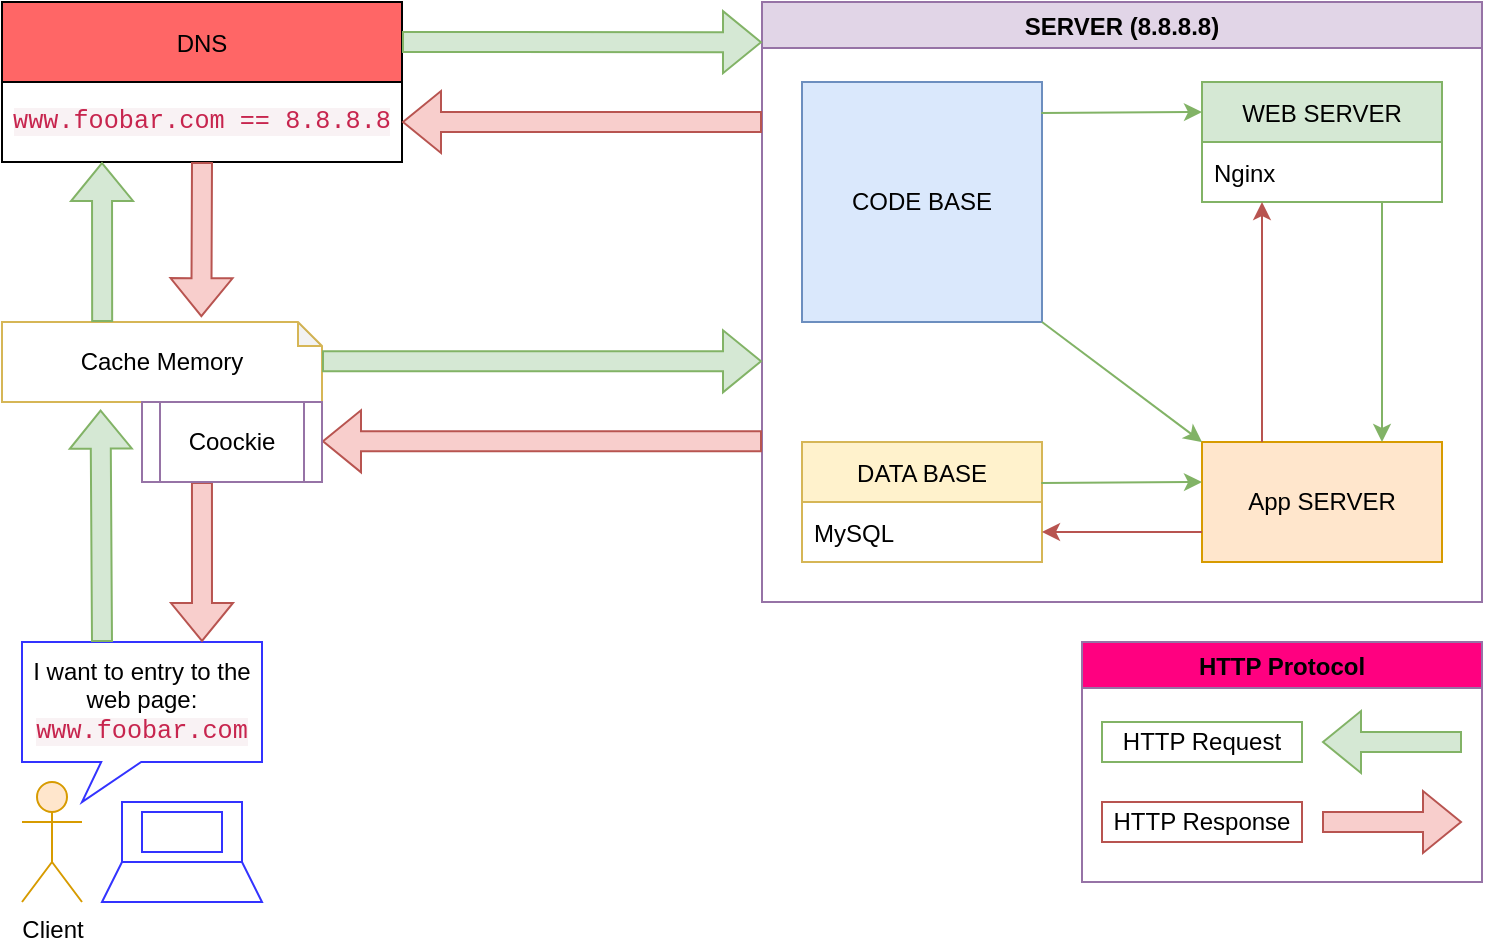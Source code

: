 <mxfile version="17.1.3" type="github" pages="3">
  <diagram id="C5RBs43oDa-KdzZeNtuy" name="Task 00">
    <mxGraphModel dx="1422" dy="914" grid="1" gridSize="10" guides="1" tooltips="1" connect="1" arrows="1" fold="1" page="1" pageScale="1" pageWidth="827" pageHeight="1169" math="0" shadow="0">
      <root>
        <mxCell id="WIyWlLk6GJQsqaUBKTNV-0" />
        <mxCell id="WIyWlLk6GJQsqaUBKTNV-1" parent="WIyWlLk6GJQsqaUBKTNV-0" />
        <mxCell id="c6aCBc7w4ZcQwV86pxQ5-0" value="&lt;p style=&quot;line-height: 1&quot;&gt;DNS&lt;/p&gt;" style="rounded=0;whiteSpace=wrap;html=1;fillColor=#FF6666;" parent="WIyWlLk6GJQsqaUBKTNV-1" vertex="1">
          <mxGeometry x="40" y="40" width="200" height="40" as="geometry" />
        </mxCell>
        <mxCell id="c6aCBc7w4ZcQwV86pxQ5-11" value="SERVER (8.8.8.8)" style="swimlane;swimlaneFillColor=default;fillColor=#e1d5e7;strokeColor=#9673a6;" parent="WIyWlLk6GJQsqaUBKTNV-1" vertex="1">
          <mxGeometry x="420" y="40" width="360" height="300" as="geometry" />
        </mxCell>
        <mxCell id="c6aCBc7w4ZcQwV86pxQ5-8" value="CODE BASE" style="whiteSpace=wrap;html=1;aspect=fixed;fillColor=#dae8fc;strokeColor=#6c8ebf;" parent="c6aCBc7w4ZcQwV86pxQ5-11" vertex="1">
          <mxGeometry x="20" y="40" width="120" height="120" as="geometry" />
        </mxCell>
        <mxCell id="c6aCBc7w4ZcQwV86pxQ5-3" value="WEB SERVER" style="swimlane;fontStyle=0;childLayout=stackLayout;horizontal=1;startSize=30;horizontalStack=0;resizeParent=1;resizeParentMax=0;resizeLast=0;collapsible=1;marginBottom=0;swimlaneFillColor=default;fillColor=#d5e8d4;strokeColor=#82b366;" parent="c6aCBc7w4ZcQwV86pxQ5-11" vertex="1">
          <mxGeometry x="220" y="40" width="120" height="60" as="geometry" />
        </mxCell>
        <mxCell id="c6aCBc7w4ZcQwV86pxQ5-4" value="Nginx" style="text;strokeColor=none;fillColor=none;align=left;verticalAlign=middle;spacingLeft=4;spacingRight=4;overflow=hidden;points=[[0,0.5],[1,0.5]];portConstraint=eastwest;rotatable=0;" parent="c6aCBc7w4ZcQwV86pxQ5-3" vertex="1">
          <mxGeometry y="30" width="120" height="30" as="geometry" />
        </mxCell>
        <mxCell id="c6aCBc7w4ZcQwV86pxQ5-7" value="App SERVER" style="rounded=0;whiteSpace=wrap;html=1;fillColor=#ffe6cc;strokeColor=#d79b00;" parent="c6aCBc7w4ZcQwV86pxQ5-11" vertex="1">
          <mxGeometry x="220" y="220" width="120" height="60" as="geometry" />
        </mxCell>
        <mxCell id="c6aCBc7w4ZcQwV86pxQ5-9" value="DATA BASE" style="swimlane;fontStyle=0;childLayout=stackLayout;horizontal=1;startSize=30;horizontalStack=0;resizeParent=1;resizeParentMax=0;resizeLast=0;collapsible=1;marginBottom=0;swimlaneFillColor=default;fillColor=#fff2cc;strokeColor=#d6b656;" parent="c6aCBc7w4ZcQwV86pxQ5-11" vertex="1">
          <mxGeometry x="20" y="220" width="120" height="60" as="geometry" />
        </mxCell>
        <mxCell id="c6aCBc7w4ZcQwV86pxQ5-10" value="MySQL" style="text;strokeColor=none;fillColor=none;align=left;verticalAlign=middle;spacingLeft=4;spacingRight=4;overflow=hidden;points=[[0,0.5],[1,0.5]];portConstraint=eastwest;rotatable=0;" parent="c6aCBc7w4ZcQwV86pxQ5-9" vertex="1">
          <mxGeometry y="30" width="120" height="30" as="geometry" />
        </mxCell>
        <mxCell id="c6aCBc7w4ZcQwV86pxQ5-23" value="" style="endArrow=classic;html=1;rounded=0;fillColor=#d5e8d4;strokeColor=#82b366;entryX=0;entryY=0.25;entryDx=0;entryDy=0;exitX=0.997;exitY=0.129;exitDx=0;exitDy=0;exitPerimeter=0;" parent="c6aCBc7w4ZcQwV86pxQ5-11" source="c6aCBc7w4ZcQwV86pxQ5-8" target="c6aCBc7w4ZcQwV86pxQ5-3" edge="1">
          <mxGeometry width="50" height="50" relative="1" as="geometry">
            <mxPoint x="200" y="130" as="sourcePoint" />
            <mxPoint x="-170" y="360" as="targetPoint" />
          </mxGeometry>
        </mxCell>
        <mxCell id="c6aCBc7w4ZcQwV86pxQ5-25" value="" style="endArrow=classic;html=1;rounded=0;fillColor=#d5e8d4;strokeColor=#82b366;entryX=0;entryY=0;entryDx=0;entryDy=0;exitX=1;exitY=1;exitDx=0;exitDy=0;" parent="c6aCBc7w4ZcQwV86pxQ5-11" source="c6aCBc7w4ZcQwV86pxQ5-8" target="c6aCBc7w4ZcQwV86pxQ5-7" edge="1">
          <mxGeometry width="50" height="50" relative="1" as="geometry">
            <mxPoint x="149.64" y="65.48" as="sourcePoint" />
            <mxPoint x="230" y="65" as="targetPoint" />
          </mxGeometry>
        </mxCell>
        <mxCell id="c6aCBc7w4ZcQwV86pxQ5-26" value="" style="endArrow=classic;html=1;rounded=0;fillColor=#d5e8d4;strokeColor=#82b366;entryX=0;entryY=0.25;entryDx=0;entryDy=0;exitX=0.997;exitY=0.129;exitDx=0;exitDy=0;exitPerimeter=0;" parent="c6aCBc7w4ZcQwV86pxQ5-11" edge="1">
          <mxGeometry width="50" height="50" relative="1" as="geometry">
            <mxPoint x="139.64" y="240.48" as="sourcePoint" />
            <mxPoint x="220" y="240" as="targetPoint" />
          </mxGeometry>
        </mxCell>
        <mxCell id="c6aCBc7w4ZcQwV86pxQ5-24" value="" style="endArrow=classic;html=1;rounded=0;fillColor=#f8cecc;strokeColor=#b85450;entryX=1;entryY=0.5;entryDx=0;entryDy=0;exitX=0;exitY=0.75;exitDx=0;exitDy=0;" parent="c6aCBc7w4ZcQwV86pxQ5-11" source="c6aCBc7w4ZcQwV86pxQ5-7" target="c6aCBc7w4ZcQwV86pxQ5-10" edge="1">
          <mxGeometry width="50" height="50" relative="1" as="geometry">
            <mxPoint x="160" y="280" as="sourcePoint" />
            <mxPoint x="220" y="265" as="targetPoint" />
          </mxGeometry>
        </mxCell>
        <mxCell id="c6aCBc7w4ZcQwV86pxQ5-27" value="" style="endArrow=classic;html=1;rounded=0;fillColor=#d5e8d4;strokeColor=#82b366;entryX=0.75;entryY=0;entryDx=0;entryDy=0;exitX=0.75;exitY=1;exitDx=0;exitDy=0;exitPerimeter=0;" parent="c6aCBc7w4ZcQwV86pxQ5-11" source="c6aCBc7w4ZcQwV86pxQ5-4" target="c6aCBc7w4ZcQwV86pxQ5-7" edge="1">
          <mxGeometry width="50" height="50" relative="1" as="geometry">
            <mxPoint x="149.64" y="65.48" as="sourcePoint" />
            <mxPoint x="230" y="65" as="targetPoint" />
          </mxGeometry>
        </mxCell>
        <mxCell id="c6aCBc7w4ZcQwV86pxQ5-28" value="" style="endArrow=classic;html=1;rounded=0;fillColor=#f8cecc;strokeColor=#b85450;exitX=0.25;exitY=0;exitDx=0;exitDy=0;" parent="c6aCBc7w4ZcQwV86pxQ5-11" source="c6aCBc7w4ZcQwV86pxQ5-7" edge="1">
          <mxGeometry width="50" height="50" relative="1" as="geometry">
            <mxPoint x="230" y="275" as="sourcePoint" />
            <mxPoint x="250" y="100" as="targetPoint" />
          </mxGeometry>
        </mxCell>
        <mxCell id="c6aCBc7w4ZcQwV86pxQ5-29" value="&lt;span style=&quot;color: rgb(199 , 37 , 78) ; font-family: &amp;#34;menlo&amp;#34; , &amp;#34;monaco&amp;#34; , &amp;#34;consolas&amp;#34; , &amp;#34;courier new&amp;#34; , monospace ; font-size: 12.6px ; background-color: rgb(249 , 242 , 244)&quot;&gt;www.foobar.com ==&amp;nbsp;&lt;/span&gt;&lt;span style=&quot;color: rgb(199 , 37 , 78) ; font-family: &amp;#34;menlo&amp;#34; , &amp;#34;monaco&amp;#34; , &amp;#34;consolas&amp;#34; , &amp;#34;courier new&amp;#34; , monospace ; font-size: 12.6px ; text-align: left ; background-color: rgb(249 , 242 , 244)&quot;&gt;8.8.8.8&lt;/span&gt;" style="rounded=0;whiteSpace=wrap;html=1;" parent="WIyWlLk6GJQsqaUBKTNV-1" vertex="1">
          <mxGeometry x="40" y="80" width="200" height="40" as="geometry" />
        </mxCell>
        <mxCell id="c6aCBc7w4ZcQwV86pxQ5-42" value="Cache Memory" style="shape=note;whiteSpace=wrap;html=1;backgroundOutline=1;darkOpacity=0.05;strokeColor=#d6b656;fillColor=default;size=12;" parent="WIyWlLk6GJQsqaUBKTNV-1" vertex="1">
          <mxGeometry x="40" y="200" width="160" height="40" as="geometry" />
        </mxCell>
        <mxCell id="c6aCBc7w4ZcQwV86pxQ5-19" value="" style="shape=flexArrow;endArrow=classic;html=1;rounded=0;fillColor=#f8cecc;strokeColor=#b85450;entryX=1;entryY=0.5;entryDx=0;entryDy=0;" parent="WIyWlLk6GJQsqaUBKTNV-1" target="c6aCBc7w4ZcQwV86pxQ5-29" edge="1">
          <mxGeometry width="50" height="50" relative="1" as="geometry">
            <mxPoint x="420" y="100" as="sourcePoint" />
            <mxPoint x="243.5" y="110" as="targetPoint" />
          </mxGeometry>
        </mxCell>
        <mxCell id="c6aCBc7w4ZcQwV86pxQ5-18" value="" style="shape=flexArrow;endArrow=classic;html=1;rounded=0;fillColor=#d5e8d4;strokeColor=#82b366;entryX=0;entryY=0.067;entryDx=0;entryDy=0;entryPerimeter=0;exitX=1;exitY=0.5;exitDx=0;exitDy=0;" parent="WIyWlLk6GJQsqaUBKTNV-1" source="c6aCBc7w4ZcQwV86pxQ5-0" target="c6aCBc7w4ZcQwV86pxQ5-11" edge="1">
          <mxGeometry width="50" height="50" relative="1" as="geometry">
            <mxPoint x="250" y="55" as="sourcePoint" />
            <mxPoint x="300" y="140" as="targetPoint" />
          </mxGeometry>
        </mxCell>
        <mxCell id="c6aCBc7w4ZcQwV86pxQ5-45" value="" style="group" parent="WIyWlLk6GJQsqaUBKTNV-1" vertex="1" connectable="0">
          <mxGeometry x="50" y="360" width="120" height="130" as="geometry" />
        </mxCell>
        <mxCell id="c6aCBc7w4ZcQwV86pxQ5-30" value="Client" style="shape=umlActor;verticalLabelPosition=bottom;verticalAlign=top;html=1;outlineConnect=0;fillColor=#ffe6cc;strokeColor=#d79b00;" parent="c6aCBc7w4ZcQwV86pxQ5-45" vertex="1">
          <mxGeometry y="70" width="30" height="60" as="geometry" />
        </mxCell>
        <mxCell id="c6aCBc7w4ZcQwV86pxQ5-31" value="I want to entry to the web page:&lt;br&gt;&lt;span style=&quot;color: rgb(199 , 37 , 78) ; font-family: &amp;#34;menlo&amp;#34; , &amp;#34;monaco&amp;#34; , &amp;#34;consolas&amp;#34; , &amp;#34;courier new&amp;#34; , monospace ; font-size: 12.6px ; background-color: rgb(249 , 242 , 244)&quot;&gt;www.foobar.com&lt;/span&gt;" style="shape=callout;whiteSpace=wrap;html=1;perimeter=calloutPerimeter;position2=0.25;size=20;position=0.33;strokeColor=#3333FF;" parent="c6aCBc7w4ZcQwV86pxQ5-45" vertex="1">
          <mxGeometry width="120" height="80" as="geometry" />
        </mxCell>
        <mxCell id="c6aCBc7w4ZcQwV86pxQ5-39" value="" style="group" parent="c6aCBc7w4ZcQwV86pxQ5-45" vertex="1" connectable="0">
          <mxGeometry x="40" y="80" width="80" height="50" as="geometry" />
        </mxCell>
        <mxCell id="c6aCBc7w4ZcQwV86pxQ5-40" value="" style="group" parent="c6aCBc7w4ZcQwV86pxQ5-39" vertex="1" connectable="0">
          <mxGeometry width="80" height="50" as="geometry" />
        </mxCell>
        <mxCell id="c6aCBc7w4ZcQwV86pxQ5-36" value="" style="shape=trapezoid;perimeter=trapezoidPerimeter;whiteSpace=wrap;html=1;fixedSize=1;strokeColor=#3333FF;fillColor=default;size=10;" parent="c6aCBc7w4ZcQwV86pxQ5-40" vertex="1">
          <mxGeometry y="30" width="80" height="20" as="geometry" />
        </mxCell>
        <mxCell id="c6aCBc7w4ZcQwV86pxQ5-37" value="" style="rounded=0;whiteSpace=wrap;html=1;strokeColor=#3333FF;fillColor=default;" parent="c6aCBc7w4ZcQwV86pxQ5-40" vertex="1">
          <mxGeometry x="10" width="60" height="30" as="geometry" />
        </mxCell>
        <mxCell id="c6aCBc7w4ZcQwV86pxQ5-38" value="" style="rounded=0;whiteSpace=wrap;html=1;strokeColor=#3333FF;fillColor=none;" parent="c6aCBc7w4ZcQwV86pxQ5-40" vertex="1">
          <mxGeometry x="20" y="5" width="40" height="20" as="geometry" />
        </mxCell>
        <mxCell id="c6aCBc7w4ZcQwV86pxQ5-46" value="" style="shape=flexArrow;endArrow=classic;html=1;rounded=0;fillColor=#d5e8d4;strokeColor=#82b366;entryX=0.25;entryY=1;entryDx=0;entryDy=0;exitX=0.313;exitY=0;exitDx=0;exitDy=0;exitPerimeter=0;" parent="WIyWlLk6GJQsqaUBKTNV-1" source="c6aCBc7w4ZcQwV86pxQ5-42" target="c6aCBc7w4ZcQwV86pxQ5-29" edge="1">
          <mxGeometry width="50" height="50" relative="1" as="geometry">
            <mxPoint x="90" y="200" as="sourcePoint" />
            <mxPoint x="120" y="150" as="targetPoint" />
          </mxGeometry>
        </mxCell>
        <mxCell id="c6aCBc7w4ZcQwV86pxQ5-47" value="" style="shape=flexArrow;endArrow=classic;html=1;rounded=0;fillColor=#f8cecc;strokeColor=#b85450;exitX=0.5;exitY=1;exitDx=0;exitDy=0;entryX=0.623;entryY=-0.06;entryDx=0;entryDy=0;entryPerimeter=0;" parent="WIyWlLk6GJQsqaUBKTNV-1" source="c6aCBc7w4ZcQwV86pxQ5-29" target="c6aCBc7w4ZcQwV86pxQ5-42" edge="1">
          <mxGeometry width="50" height="50" relative="1" as="geometry">
            <mxPoint x="170" y="320" as="sourcePoint" />
            <mxPoint x="140" y="200" as="targetPoint" />
          </mxGeometry>
        </mxCell>
        <mxCell id="c6aCBc7w4ZcQwV86pxQ5-49" value="HTTP Protocol" style="swimlane;strokeColor=#9673a6;fillColor=#FF0080;swimlaneFillColor=default;" parent="WIyWlLk6GJQsqaUBKTNV-1" vertex="1">
          <mxGeometry x="580" y="360" width="200" height="120" as="geometry" />
        </mxCell>
        <mxCell id="c6aCBc7w4ZcQwV86pxQ5-16" value="" style="shape=flexArrow;endArrow=classic;html=1;rounded=0;fillColor=#d5e8d4;strokeColor=#82b366;" parent="c6aCBc7w4ZcQwV86pxQ5-49" edge="1">
          <mxGeometry width="50" height="50" relative="1" as="geometry">
            <mxPoint x="190" y="50" as="sourcePoint" />
            <mxPoint x="120" y="50" as="targetPoint" />
          </mxGeometry>
        </mxCell>
        <mxCell id="c6aCBc7w4ZcQwV86pxQ5-17" value="" style="shape=flexArrow;endArrow=classic;html=1;rounded=0;fillColor=#f8cecc;strokeColor=#b85450;" parent="c6aCBc7w4ZcQwV86pxQ5-49" edge="1">
          <mxGeometry width="50" height="50" relative="1" as="geometry">
            <mxPoint x="120" y="90" as="sourcePoint" />
            <mxPoint x="190" y="90" as="targetPoint" />
          </mxGeometry>
        </mxCell>
        <mxCell id="c6aCBc7w4ZcQwV86pxQ5-33" value="HTTP Response" style="text;html=1;strokeColor=#b85450;fillColor=none;align=center;verticalAlign=middle;whiteSpace=wrap;rounded=0;" parent="c6aCBc7w4ZcQwV86pxQ5-49" vertex="1">
          <mxGeometry x="10" y="80" width="100" height="20" as="geometry" />
        </mxCell>
        <mxCell id="c6aCBc7w4ZcQwV86pxQ5-32" value="HTTP Request" style="text;html=1;strokeColor=#82b366;fillColor=none;align=center;verticalAlign=middle;whiteSpace=wrap;rounded=0;" parent="c6aCBc7w4ZcQwV86pxQ5-49" vertex="1">
          <mxGeometry x="10" y="40" width="100" height="20" as="geometry" />
        </mxCell>
        <mxCell id="c6aCBc7w4ZcQwV86pxQ5-50" value="" style="shape=flexArrow;endArrow=classic;html=1;rounded=0;fillColor=#d5e8d4;strokeColor=#82b366;entryX=0.308;entryY=1.095;entryDx=0;entryDy=0;entryPerimeter=0;" parent="WIyWlLk6GJQsqaUBKTNV-1" target="c6aCBc7w4ZcQwV86pxQ5-42" edge="1">
          <mxGeometry width="50" height="50" relative="1" as="geometry">
            <mxPoint x="90" y="360" as="sourcePoint" />
            <mxPoint x="90" y="280" as="targetPoint" />
          </mxGeometry>
        </mxCell>
        <mxCell id="c6aCBc7w4ZcQwV86pxQ5-51" value="" style="shape=flexArrow;endArrow=classic;html=1;rounded=0;fillColor=#f8cecc;strokeColor=#b85450;exitX=0.5;exitY=1;exitDx=0;exitDy=0;" parent="WIyWlLk6GJQsqaUBKTNV-1" edge="1">
          <mxGeometry width="50" height="50" relative="1" as="geometry">
            <mxPoint x="139.98" y="280" as="sourcePoint" />
            <mxPoint x="140" y="360" as="targetPoint" />
          </mxGeometry>
        </mxCell>
        <mxCell id="c6aCBc7w4ZcQwV86pxQ5-52" value="" style="shape=flexArrow;endArrow=classic;html=1;rounded=0;fillColor=#f8cecc;strokeColor=#b85450;entryX=1;entryY=0.5;entryDx=0;entryDy=0;" parent="WIyWlLk6GJQsqaUBKTNV-1" edge="1">
          <mxGeometry width="50" height="50" relative="1" as="geometry">
            <mxPoint x="420" y="259.66" as="sourcePoint" />
            <mxPoint x="200" y="259.66" as="targetPoint" />
          </mxGeometry>
        </mxCell>
        <mxCell id="c6aCBc7w4ZcQwV86pxQ5-53" value="" style="shape=flexArrow;endArrow=classic;html=1;rounded=0;fillColor=#d5e8d4;strokeColor=#82b366;exitX=1;exitY=0.5;exitDx=0;exitDy=0;" parent="WIyWlLk6GJQsqaUBKTNV-1" edge="1">
          <mxGeometry width="50" height="50" relative="1" as="geometry">
            <mxPoint x="200" y="219.66" as="sourcePoint" />
            <mxPoint x="420" y="219.66" as="targetPoint" />
          </mxGeometry>
        </mxCell>
        <mxCell id="N0XuCS132doqBf_SrSRX-1" value="Coockie" style="shape=process;whiteSpace=wrap;html=1;backgroundOutline=1;strokeColor=#9673a6;fillColor=default;" parent="WIyWlLk6GJQsqaUBKTNV-1" vertex="1">
          <mxGeometry x="110" y="240" width="90" height="40" as="geometry" />
        </mxCell>
      </root>
    </mxGraphModel>
  </diagram>
  <diagram id="La4n7Y9Qi2v0Q_yRNGpU" name="Task 01">
    <mxGraphModel dx="1422" dy="914" grid="1" gridSize="10" guides="1" tooltips="1" connect="1" arrows="1" fold="1" page="1" pageScale="1" pageWidth="827" pageHeight="1169" math="0" shadow="0">
      <root>
        <mxCell id="DTUT7Tj3HHSapuFAQoSa-0" />
        <mxCell id="DTUT7Tj3HHSapuFAQoSa-1" parent="DTUT7Tj3HHSapuFAQoSa-0" />
        <mxCell id="GnJPFnTCE12i969S4jFy-0" value="&lt;p style=&quot;line-height: 1&quot;&gt;DNS&lt;/p&gt;" style="rounded=0;whiteSpace=wrap;html=1;fillColor=#FF6666;" vertex="1" parent="DTUT7Tj3HHSapuFAQoSa-1">
          <mxGeometry x="584" y="630" width="200" height="40" as="geometry" />
        </mxCell>
        <mxCell id="GnJPFnTCE12i969S4jFy-1" value="SERVER 2 (8.8.8.8)" style="swimlane;swimlaneFillColor=default;fillColor=#e1d5e7;strokeColor=#9673a6;" vertex="1" parent="DTUT7Tj3HHSapuFAQoSa-1">
          <mxGeometry x="430" y="40" width="360" height="300" as="geometry" />
        </mxCell>
        <mxCell id="GnJPFnTCE12i969S4jFy-2" value="CODE BASE&lt;br&gt;&lt;br&gt;Aplication Files" style="whiteSpace=wrap;html=1;aspect=fixed;fillColor=#dae8fc;strokeColor=#6c8ebf;" vertex="1" parent="GnJPFnTCE12i969S4jFy-1">
          <mxGeometry x="20" y="40" width="120" height="120" as="geometry" />
        </mxCell>
        <mxCell id="GnJPFnTCE12i969S4jFy-3" value="WEB SERVER" style="swimlane;fontStyle=0;childLayout=stackLayout;horizontal=1;startSize=30;horizontalStack=0;resizeParent=1;resizeParentMax=0;resizeLast=0;collapsible=1;marginBottom=0;swimlaneFillColor=default;fillColor=#d5e8d4;strokeColor=#82b366;" vertex="1" parent="GnJPFnTCE12i969S4jFy-1">
          <mxGeometry x="220" y="40" width="120" height="60" as="geometry" />
        </mxCell>
        <mxCell id="GnJPFnTCE12i969S4jFy-4" value="Nginx" style="text;strokeColor=none;fillColor=none;align=left;verticalAlign=middle;spacingLeft=4;spacingRight=4;overflow=hidden;points=[[0,0.5],[1,0.5]];portConstraint=eastwest;rotatable=0;" vertex="1" parent="GnJPFnTCE12i969S4jFy-3">
          <mxGeometry y="30" width="120" height="30" as="geometry" />
        </mxCell>
        <mxCell id="GnJPFnTCE12i969S4jFy-5" value="App SERVER" style="rounded=0;whiteSpace=wrap;html=1;fillColor=#ffe6cc;strokeColor=#d79b00;" vertex="1" parent="GnJPFnTCE12i969S4jFy-1">
          <mxGeometry x="220" y="220" width="120" height="60" as="geometry" />
        </mxCell>
        <mxCell id="GnJPFnTCE12i969S4jFy-6" value="DATA BASE" style="swimlane;fontStyle=0;childLayout=stackLayout;horizontal=1;startSize=30;horizontalStack=0;resizeParent=1;resizeParentMax=0;resizeLast=0;collapsible=1;marginBottom=0;swimlaneFillColor=default;fillColor=#fff2cc;strokeColor=#d6b656;" vertex="1" parent="GnJPFnTCE12i969S4jFy-1">
          <mxGeometry x="20" y="220" width="120" height="60" as="geometry" />
        </mxCell>
        <mxCell id="GnJPFnTCE12i969S4jFy-7" value="MySQL" style="text;strokeColor=none;fillColor=none;align=left;verticalAlign=middle;spacingLeft=4;spacingRight=4;overflow=hidden;points=[[0,0.5],[1,0.5]];portConstraint=eastwest;rotatable=0;" vertex="1" parent="GnJPFnTCE12i969S4jFy-6">
          <mxGeometry y="30" width="120" height="30" as="geometry" />
        </mxCell>
        <mxCell id="GnJPFnTCE12i969S4jFy-8" value="" style="endArrow=classic;html=1;rounded=0;fillColor=#d5e8d4;strokeColor=#82b366;entryX=0;entryY=0.25;entryDx=0;entryDy=0;exitX=0.997;exitY=0.129;exitDx=0;exitDy=0;exitPerimeter=0;" edge="1" parent="GnJPFnTCE12i969S4jFy-1" source="GnJPFnTCE12i969S4jFy-2" target="GnJPFnTCE12i969S4jFy-3">
          <mxGeometry width="50" height="50" relative="1" as="geometry">
            <mxPoint x="200" y="130" as="sourcePoint" />
            <mxPoint x="-170" y="360" as="targetPoint" />
          </mxGeometry>
        </mxCell>
        <mxCell id="GnJPFnTCE12i969S4jFy-9" value="" style="endArrow=classic;html=1;rounded=0;fillColor=#d5e8d4;strokeColor=#82b366;entryX=0;entryY=0;entryDx=0;entryDy=0;exitX=1;exitY=1;exitDx=0;exitDy=0;" edge="1" parent="GnJPFnTCE12i969S4jFy-1" source="GnJPFnTCE12i969S4jFy-2" target="GnJPFnTCE12i969S4jFy-5">
          <mxGeometry width="50" height="50" relative="1" as="geometry">
            <mxPoint x="149.64" y="65.48" as="sourcePoint" />
            <mxPoint x="230" y="65" as="targetPoint" />
          </mxGeometry>
        </mxCell>
        <mxCell id="GnJPFnTCE12i969S4jFy-10" value="" style="endArrow=classic;html=1;rounded=0;fillColor=#d5e8d4;strokeColor=#82b366;entryX=0;entryY=0.25;entryDx=0;entryDy=0;exitX=0.997;exitY=0.129;exitDx=0;exitDy=0;exitPerimeter=0;" edge="1" parent="GnJPFnTCE12i969S4jFy-1">
          <mxGeometry width="50" height="50" relative="1" as="geometry">
            <mxPoint x="139.64" y="240.48" as="sourcePoint" />
            <mxPoint x="220" y="240" as="targetPoint" />
          </mxGeometry>
        </mxCell>
        <mxCell id="GnJPFnTCE12i969S4jFy-11" value="" style="endArrow=classic;html=1;rounded=0;fillColor=#f8cecc;strokeColor=#b85450;entryX=1;entryY=0.5;entryDx=0;entryDy=0;exitX=0;exitY=0.75;exitDx=0;exitDy=0;" edge="1" parent="GnJPFnTCE12i969S4jFy-1" source="GnJPFnTCE12i969S4jFy-5" target="GnJPFnTCE12i969S4jFy-7">
          <mxGeometry width="50" height="50" relative="1" as="geometry">
            <mxPoint x="160" y="280" as="sourcePoint" />
            <mxPoint x="220" y="265" as="targetPoint" />
          </mxGeometry>
        </mxCell>
        <mxCell id="GnJPFnTCE12i969S4jFy-12" value="" style="endArrow=classic;html=1;rounded=0;fillColor=#d5e8d4;strokeColor=#82b366;entryX=0.75;entryY=0;entryDx=0;entryDy=0;exitX=0.75;exitY=1;exitDx=0;exitDy=0;exitPerimeter=0;" edge="1" parent="GnJPFnTCE12i969S4jFy-1" source="GnJPFnTCE12i969S4jFy-4" target="GnJPFnTCE12i969S4jFy-5">
          <mxGeometry width="50" height="50" relative="1" as="geometry">
            <mxPoint x="149.64" y="65.48" as="sourcePoint" />
            <mxPoint x="230" y="65" as="targetPoint" />
          </mxGeometry>
        </mxCell>
        <mxCell id="GnJPFnTCE12i969S4jFy-13" value="" style="endArrow=classic;html=1;rounded=0;fillColor=#f8cecc;strokeColor=#b85450;exitX=0.25;exitY=0;exitDx=0;exitDy=0;" edge="1" parent="GnJPFnTCE12i969S4jFy-1" source="GnJPFnTCE12i969S4jFy-5">
          <mxGeometry width="50" height="50" relative="1" as="geometry">
            <mxPoint x="230" y="275" as="sourcePoint" />
            <mxPoint x="250" y="100" as="targetPoint" />
          </mxGeometry>
        </mxCell>
        <mxCell id="GnJPFnTCE12i969S4jFy-14" value="&lt;span style=&quot;color: rgb(199 , 37 , 78) ; font-family: &amp;#34;menlo&amp;#34; , &amp;#34;monaco&amp;#34; , &amp;#34;consolas&amp;#34; , &amp;#34;courier new&amp;#34; , monospace ; font-size: 12.6px ; background-color: rgb(249 , 242 , 244)&quot;&gt;www.foobar.com ==&amp;nbsp;&lt;/span&gt;&lt;span style=&quot;color: rgb(199 , 37 , 78) ; font-family: &amp;#34;menlo&amp;#34; , &amp;#34;monaco&amp;#34; , &amp;#34;consolas&amp;#34; , &amp;#34;courier new&amp;#34; , monospace ; font-size: 12.6px ; text-align: left ; background-color: rgb(249 , 242 , 244)&quot;&gt;8.8.8.8&lt;/span&gt;" style="rounded=0;whiteSpace=wrap;html=1;" vertex="1" parent="DTUT7Tj3HHSapuFAQoSa-1">
          <mxGeometry x="584" y="670" width="200" height="40" as="geometry" />
        </mxCell>
        <mxCell id="GnJPFnTCE12i969S4jFy-15" value="Cache Memory" style="shape=note;whiteSpace=wrap;html=1;backgroundOutline=1;darkOpacity=0.05;strokeColor=#d6b656;fillColor=default;size=12;" vertex="1" parent="DTUT7Tj3HHSapuFAQoSa-1">
          <mxGeometry x="324" y="630" width="120" height="40" as="geometry" />
        </mxCell>
        <mxCell id="GnJPFnTCE12i969S4jFy-16" value="" style="group" vertex="1" connectable="0" parent="DTUT7Tj3HHSapuFAQoSa-1">
          <mxGeometry x="44" y="600" width="120" height="130" as="geometry" />
        </mxCell>
        <mxCell id="GnJPFnTCE12i969S4jFy-17" value="Client" style="shape=umlActor;verticalLabelPosition=bottom;verticalAlign=top;html=1;outlineConnect=0;fillColor=#ffe6cc;strokeColor=#d79b00;" vertex="1" parent="GnJPFnTCE12i969S4jFy-16">
          <mxGeometry y="70" width="30" height="60" as="geometry" />
        </mxCell>
        <mxCell id="GnJPFnTCE12i969S4jFy-18" value="I want to entry to the web page:&lt;br&gt;&lt;span style=&quot;color: rgb(199 , 37 , 78) ; font-family: &amp;#34;menlo&amp;#34; , &amp;#34;monaco&amp;#34; , &amp;#34;consolas&amp;#34; , &amp;#34;courier new&amp;#34; , monospace ; font-size: 12.6px ; background-color: rgb(249 , 242 , 244)&quot;&gt;www.foobar.com&lt;/span&gt;" style="shape=callout;whiteSpace=wrap;html=1;perimeter=calloutPerimeter;position2=0.25;size=20;position=0.33;strokeColor=#3333FF;" vertex="1" parent="GnJPFnTCE12i969S4jFy-16">
          <mxGeometry width="120" height="80" as="geometry" />
        </mxCell>
        <mxCell id="GnJPFnTCE12i969S4jFy-19" value="" style="group" vertex="1" connectable="0" parent="GnJPFnTCE12i969S4jFy-16">
          <mxGeometry x="40" y="80" width="80" height="50" as="geometry" />
        </mxCell>
        <mxCell id="GnJPFnTCE12i969S4jFy-20" value="" style="group" vertex="1" connectable="0" parent="GnJPFnTCE12i969S4jFy-19">
          <mxGeometry width="80" height="50" as="geometry" />
        </mxCell>
        <mxCell id="GnJPFnTCE12i969S4jFy-21" value="" style="shape=trapezoid;perimeter=trapezoidPerimeter;whiteSpace=wrap;html=1;fixedSize=1;strokeColor=#3333FF;fillColor=default;size=10;" vertex="1" parent="GnJPFnTCE12i969S4jFy-20">
          <mxGeometry y="30" width="80" height="20" as="geometry" />
        </mxCell>
        <mxCell id="GnJPFnTCE12i969S4jFy-22" value="" style="rounded=0;whiteSpace=wrap;html=1;strokeColor=#3333FF;fillColor=default;" vertex="1" parent="GnJPFnTCE12i969S4jFy-20">
          <mxGeometry x="10" width="60" height="30" as="geometry" />
        </mxCell>
        <mxCell id="GnJPFnTCE12i969S4jFy-23" value="" style="rounded=0;whiteSpace=wrap;html=1;strokeColor=#3333FF;fillColor=none;" vertex="1" parent="GnJPFnTCE12i969S4jFy-20">
          <mxGeometry x="20" y="5" width="40" height="20" as="geometry" />
        </mxCell>
        <mxCell id="GnJPFnTCE12i969S4jFy-24" value="" style="shape=flexArrow;endArrow=classic;html=1;rounded=0;fillColor=#d5e8d4;strokeColor=#82b366;exitX=0;exitY=0;exitDx=120;exitDy=26;exitPerimeter=0;" edge="1" parent="DTUT7Tj3HHSapuFAQoSa-1" source="GnJPFnTCE12i969S4jFy-15">
          <mxGeometry width="50" height="50" relative="1" as="geometry">
            <mxPoint x="124" y="400" as="sourcePoint" />
            <mxPoint x="584" y="656" as="targetPoint" />
          </mxGeometry>
        </mxCell>
        <mxCell id="GnJPFnTCE12i969S4jFy-25" value="" style="shape=flexArrow;endArrow=classic;html=1;rounded=0;fillColor=#f8cecc;strokeColor=#b85450;entryX=1;entryY=0.5;entryDx=0;entryDy=0;" edge="1" parent="DTUT7Tj3HHSapuFAQoSa-1" target="GnJPFnTCE12i969S4jFy-33">
          <mxGeometry width="50" height="50" relative="1" as="geometry">
            <mxPoint x="584" y="690" as="sourcePoint" />
            <mxPoint x="174" y="400" as="targetPoint" />
          </mxGeometry>
        </mxCell>
        <mxCell id="GnJPFnTCE12i969S4jFy-26" value="HTTP Protocol" style="swimlane;strokeColor=#9673a6;fillColor=#FF0080;swimlaneFillColor=default;" vertex="1" parent="DTUT7Tj3HHSapuFAQoSa-1">
          <mxGeometry x="284" y="760" width="200" height="120" as="geometry" />
        </mxCell>
        <mxCell id="GnJPFnTCE12i969S4jFy-27" value="" style="shape=flexArrow;endArrow=classic;html=1;rounded=0;fillColor=#d5e8d4;strokeColor=#82b366;" edge="1" parent="GnJPFnTCE12i969S4jFy-26">
          <mxGeometry width="50" height="50" relative="1" as="geometry">
            <mxPoint x="190" y="50" as="sourcePoint" />
            <mxPoint x="120" y="50" as="targetPoint" />
          </mxGeometry>
        </mxCell>
        <mxCell id="GnJPFnTCE12i969S4jFy-28" value="" style="shape=flexArrow;endArrow=classic;html=1;rounded=0;fillColor=#f8cecc;strokeColor=#b85450;" edge="1" parent="GnJPFnTCE12i969S4jFy-26">
          <mxGeometry width="50" height="50" relative="1" as="geometry">
            <mxPoint x="120" y="90" as="sourcePoint" />
            <mxPoint x="190" y="90" as="targetPoint" />
          </mxGeometry>
        </mxCell>
        <mxCell id="GnJPFnTCE12i969S4jFy-29" value="HTTP Response" style="text;html=1;strokeColor=#b85450;fillColor=none;align=center;verticalAlign=middle;whiteSpace=wrap;rounded=0;" vertex="1" parent="GnJPFnTCE12i969S4jFy-26">
          <mxGeometry x="10" y="80" width="100" height="20" as="geometry" />
        </mxCell>
        <mxCell id="GnJPFnTCE12i969S4jFy-30" value="HTTP Request" style="text;html=1;strokeColor=#82b366;fillColor=none;align=center;verticalAlign=middle;whiteSpace=wrap;rounded=0;" vertex="1" parent="GnJPFnTCE12i969S4jFy-26">
          <mxGeometry x="10" y="40" width="100" height="20" as="geometry" />
        </mxCell>
        <mxCell id="GnJPFnTCE12i969S4jFy-31" value="" style="shape=flexArrow;endArrow=classic;html=1;rounded=0;fillColor=#d5e8d4;strokeColor=#82b366;entryX=0;entryY=0.5;entryDx=0;entryDy=0;entryPerimeter=0;" edge="1" parent="DTUT7Tj3HHSapuFAQoSa-1" target="GnJPFnTCE12i969S4jFy-15">
          <mxGeometry width="50" height="50" relative="1" as="geometry">
            <mxPoint x="164" y="650" as="sourcePoint" />
            <mxPoint x="124" y="480" as="targetPoint" />
          </mxGeometry>
        </mxCell>
        <mxCell id="GnJPFnTCE12i969S4jFy-32" value="" style="shape=flexArrow;endArrow=classic;html=1;rounded=0;fillColor=#f8cecc;strokeColor=#b85450;exitX=0;exitY=0.5;exitDx=0;exitDy=0;" edge="1" parent="DTUT7Tj3HHSapuFAQoSa-1" source="GnJPFnTCE12i969S4jFy-33">
          <mxGeometry width="50" height="50" relative="1" as="geometry">
            <mxPoint x="173.98" y="500" as="sourcePoint" />
            <mxPoint x="154" y="690" as="targetPoint" />
          </mxGeometry>
        </mxCell>
        <mxCell id="GnJPFnTCE12i969S4jFy-33" value="Coockie" style="shape=process;whiteSpace=wrap;html=1;backgroundOutline=1;strokeColor=#9673a6;fillColor=default;" vertex="1" parent="DTUT7Tj3HHSapuFAQoSa-1">
          <mxGeometry x="324" y="670" width="120" height="40" as="geometry" />
        </mxCell>
        <mxCell id="GnJPFnTCE12i969S4jFy-34" value="SERVER 1 (8.8.8.8)" style="swimlane;swimlaneFillColor=default;fillColor=#e1d5e7;strokeColor=#9673a6;" vertex="1" parent="DTUT7Tj3HHSapuFAQoSa-1">
          <mxGeometry x="40" y="40" width="360" height="300" as="geometry" />
        </mxCell>
        <mxCell id="GnJPFnTCE12i969S4jFy-35" value="CODE BASE&lt;br&gt;&lt;br&gt;Aplication Files" style="whiteSpace=wrap;html=1;aspect=fixed;fillColor=#dae8fc;strokeColor=#6c8ebf;" vertex="1" parent="GnJPFnTCE12i969S4jFy-34">
          <mxGeometry x="20" y="40" width="120" height="120" as="geometry" />
        </mxCell>
        <mxCell id="GnJPFnTCE12i969S4jFy-36" value="WEB SERVER" style="swimlane;fontStyle=0;childLayout=stackLayout;horizontal=1;startSize=30;horizontalStack=0;resizeParent=1;resizeParentMax=0;resizeLast=0;collapsible=1;marginBottom=0;swimlaneFillColor=default;fillColor=#d5e8d4;strokeColor=#82b366;" vertex="1" parent="GnJPFnTCE12i969S4jFy-34">
          <mxGeometry x="220" y="40" width="120" height="60" as="geometry" />
        </mxCell>
        <mxCell id="GnJPFnTCE12i969S4jFy-37" value="Nginx" style="text;strokeColor=none;fillColor=none;align=left;verticalAlign=middle;spacingLeft=4;spacingRight=4;overflow=hidden;points=[[0,0.5],[1,0.5]];portConstraint=eastwest;rotatable=0;" vertex="1" parent="GnJPFnTCE12i969S4jFy-36">
          <mxGeometry y="30" width="120" height="30" as="geometry" />
        </mxCell>
        <mxCell id="GnJPFnTCE12i969S4jFy-38" value="App SERVER" style="rounded=0;whiteSpace=wrap;html=1;fillColor=#ffe6cc;strokeColor=#d79b00;" vertex="1" parent="GnJPFnTCE12i969S4jFy-34">
          <mxGeometry x="220" y="220" width="120" height="60" as="geometry" />
        </mxCell>
        <mxCell id="GnJPFnTCE12i969S4jFy-39" value="DATA BASE" style="swimlane;fontStyle=0;childLayout=stackLayout;horizontal=1;startSize=30;horizontalStack=0;resizeParent=1;resizeParentMax=0;resizeLast=0;collapsible=1;marginBottom=0;swimlaneFillColor=default;fillColor=#fff2cc;strokeColor=#d6b656;" vertex="1" parent="GnJPFnTCE12i969S4jFy-34">
          <mxGeometry x="20" y="220" width="120" height="60" as="geometry" />
        </mxCell>
        <mxCell id="GnJPFnTCE12i969S4jFy-40" value="MySQL" style="text;strokeColor=none;fillColor=none;align=left;verticalAlign=middle;spacingLeft=4;spacingRight=4;overflow=hidden;points=[[0,0.5],[1,0.5]];portConstraint=eastwest;rotatable=0;" vertex="1" parent="GnJPFnTCE12i969S4jFy-39">
          <mxGeometry y="30" width="120" height="30" as="geometry" />
        </mxCell>
        <mxCell id="GnJPFnTCE12i969S4jFy-41" value="" style="endArrow=classic;html=1;rounded=0;fillColor=#d5e8d4;strokeColor=#82b366;entryX=0;entryY=0.25;entryDx=0;entryDy=0;exitX=0.997;exitY=0.129;exitDx=0;exitDy=0;exitPerimeter=0;" edge="1" parent="GnJPFnTCE12i969S4jFy-34" source="GnJPFnTCE12i969S4jFy-35" target="GnJPFnTCE12i969S4jFy-36">
          <mxGeometry width="50" height="50" relative="1" as="geometry">
            <mxPoint x="200" y="130" as="sourcePoint" />
            <mxPoint x="-170" y="360" as="targetPoint" />
          </mxGeometry>
        </mxCell>
        <mxCell id="GnJPFnTCE12i969S4jFy-42" value="" style="endArrow=classic;html=1;rounded=0;fillColor=#d5e8d4;strokeColor=#82b366;entryX=0;entryY=0;entryDx=0;entryDy=0;exitX=1;exitY=1;exitDx=0;exitDy=0;" edge="1" parent="GnJPFnTCE12i969S4jFy-34" source="GnJPFnTCE12i969S4jFy-35" target="GnJPFnTCE12i969S4jFy-38">
          <mxGeometry width="50" height="50" relative="1" as="geometry">
            <mxPoint x="149.64" y="65.48" as="sourcePoint" />
            <mxPoint x="230" y="65" as="targetPoint" />
          </mxGeometry>
        </mxCell>
        <mxCell id="GnJPFnTCE12i969S4jFy-43" value="" style="endArrow=classic;html=1;rounded=0;fillColor=#d5e8d4;strokeColor=#82b366;entryX=0;entryY=0.25;entryDx=0;entryDy=0;exitX=0.997;exitY=0.129;exitDx=0;exitDy=0;exitPerimeter=0;" edge="1" parent="GnJPFnTCE12i969S4jFy-34">
          <mxGeometry width="50" height="50" relative="1" as="geometry">
            <mxPoint x="139.64" y="240.48" as="sourcePoint" />
            <mxPoint x="220" y="240" as="targetPoint" />
          </mxGeometry>
        </mxCell>
        <mxCell id="GnJPFnTCE12i969S4jFy-44" value="" style="endArrow=classic;html=1;rounded=0;fillColor=#f8cecc;strokeColor=#b85450;entryX=1;entryY=0.5;entryDx=0;entryDy=0;exitX=0;exitY=0.75;exitDx=0;exitDy=0;" edge="1" parent="GnJPFnTCE12i969S4jFy-34" source="GnJPFnTCE12i969S4jFy-38" target="GnJPFnTCE12i969S4jFy-40">
          <mxGeometry width="50" height="50" relative="1" as="geometry">
            <mxPoint x="160" y="280" as="sourcePoint" />
            <mxPoint x="220" y="265" as="targetPoint" />
          </mxGeometry>
        </mxCell>
        <mxCell id="GnJPFnTCE12i969S4jFy-45" value="" style="endArrow=classic;html=1;rounded=0;fillColor=#d5e8d4;strokeColor=#82b366;entryX=0.75;entryY=0;entryDx=0;entryDy=0;exitX=0.75;exitY=1;exitDx=0;exitDy=0;exitPerimeter=0;" edge="1" parent="GnJPFnTCE12i969S4jFy-34" source="GnJPFnTCE12i969S4jFy-37" target="GnJPFnTCE12i969S4jFy-38">
          <mxGeometry width="50" height="50" relative="1" as="geometry">
            <mxPoint x="149.64" y="65.48" as="sourcePoint" />
            <mxPoint x="230" y="65" as="targetPoint" />
          </mxGeometry>
        </mxCell>
        <mxCell id="GnJPFnTCE12i969S4jFy-46" value="" style="endArrow=classic;html=1;rounded=0;fillColor=#f8cecc;strokeColor=#b85450;exitX=0.25;exitY=0;exitDx=0;exitDy=0;" edge="1" parent="GnJPFnTCE12i969S4jFy-34" source="GnJPFnTCE12i969S4jFy-38">
          <mxGeometry width="50" height="50" relative="1" as="geometry">
            <mxPoint x="230" y="275" as="sourcePoint" />
            <mxPoint x="250" y="100" as="targetPoint" />
          </mxGeometry>
        </mxCell>
        <mxCell id="GnJPFnTCE12i969S4jFy-47" value="SERVER" style="swimlane;fillColor=#e1d5e7;strokeColor=#9673a6;swimlaneFillColor=default;" vertex="1" parent="DTUT7Tj3HHSapuFAQoSa-1">
          <mxGeometry x="319" y="420" width="190" height="120" as="geometry" />
        </mxCell>
        <mxCell id="GnJPFnTCE12i969S4jFy-48" value="LOAD BALANCER&lt;br&gt;&lt;br&gt;HA PROXY" style="shape=hexagon;perimeter=hexagonPerimeter2;whiteSpace=wrap;html=1;fixedSize=1;fillColor=#e1d5e7;strokeColor=#9673a6;" vertex="1" parent="GnJPFnTCE12i969S4jFy-47">
          <mxGeometry x="15" y="40" width="160" height="60" as="geometry" />
        </mxCell>
        <mxCell id="GnJPFnTCE12i969S4jFy-49" value="" style="shape=flexArrow;endArrow=classic;html=1;rounded=0;fillColor=#d5e8d4;strokeColor=#82b366;entryX=0.25;entryY=1;entryDx=0;entryDy=0;exitX=0.25;exitY=0;exitDx=0;exitDy=0;" edge="1" parent="DTUT7Tj3HHSapuFAQoSa-1" source="GnJPFnTCE12i969S4jFy-0" target="GnJPFnTCE12i969S4jFy-47">
          <mxGeometry width="50" height="50" relative="1" as="geometry">
            <mxPoint x="680" y="600" as="sourcePoint" />
            <mxPoint x="640" y="560" as="targetPoint" />
            <Array as="points">
              <mxPoint x="634" y="590" />
              <mxPoint x="367" y="590" />
            </Array>
          </mxGeometry>
        </mxCell>
        <mxCell id="GnJPFnTCE12i969S4jFy-50" value="" style="shape=flexArrow;endArrow=classic;html=1;rounded=0;fillColor=#f8cecc;strokeColor=#b85450;exitX=0.75;exitY=1;exitDx=0;exitDy=0;entryX=0.75;entryY=0;entryDx=0;entryDy=0;" edge="1" parent="DTUT7Tj3HHSapuFAQoSa-1" source="GnJPFnTCE12i969S4jFy-47" target="GnJPFnTCE12i969S4jFy-0">
          <mxGeometry width="50" height="50" relative="1" as="geometry">
            <mxPoint x="670" y="570" as="sourcePoint" />
            <mxPoint x="740" y="570" as="targetPoint" />
            <Array as="points">
              <mxPoint x="462" y="570" />
              <mxPoint x="734" y="570" />
            </Array>
          </mxGeometry>
        </mxCell>
        <mxCell id="GnJPFnTCE12i969S4jFy-51" value="" style="shape=flexArrow;endArrow=classic;html=1;rounded=0;fillColor=#d5e8d4;strokeColor=#82b366;entryX=0.75;entryY=1;entryDx=0;entryDy=0;exitX=1;exitY=0.25;exitDx=0;exitDy=0;" edge="1" parent="DTUT7Tj3HHSapuFAQoSa-1" source="GnJPFnTCE12i969S4jFy-47" target="GnJPFnTCE12i969S4jFy-1">
          <mxGeometry width="50" height="50" relative="1" as="geometry">
            <mxPoint x="680" y="420" as="sourcePoint" />
            <mxPoint x="640" y="380" as="targetPoint" />
            <Array as="points">
              <mxPoint x="700" y="450" />
            </Array>
          </mxGeometry>
        </mxCell>
        <mxCell id="GnJPFnTCE12i969S4jFy-52" value="" style="shape=flexArrow;endArrow=classic;html=1;rounded=0;fillColor=#d5e8d4;strokeColor=#82b366;entryX=0.25;entryY=1;entryDx=0;entryDy=0;exitX=0;exitY=0.25;exitDx=0;exitDy=0;" edge="1" parent="DTUT7Tj3HHSapuFAQoSa-1" source="GnJPFnTCE12i969S4jFy-47" target="GnJPFnTCE12i969S4jFy-34">
          <mxGeometry width="50" height="50" relative="1" as="geometry">
            <mxPoint x="190" y="450" as="sourcePoint" />
            <mxPoint x="150" y="410" as="targetPoint" />
            <Array as="points">
              <mxPoint x="130" y="450" />
            </Array>
          </mxGeometry>
        </mxCell>
        <mxCell id="GnJPFnTCE12i969S4jFy-53" value="" style="shape=flexArrow;endArrow=classic;html=1;rounded=0;fillColor=#f8cecc;strokeColor=#b85450;exitX=0.75;exitY=1;exitDx=0;exitDy=0;entryX=0.25;entryY=0;entryDx=0;entryDy=0;" edge="1" parent="DTUT7Tj3HHSapuFAQoSa-1" source="GnJPFnTCE12i969S4jFy-34" target="GnJPFnTCE12i969S4jFy-47">
          <mxGeometry width="50" height="50" relative="1" as="geometry">
            <mxPoint x="540" y="540" as="sourcePoint" />
            <mxPoint x="610" y="540" as="targetPoint" />
            <Array as="points">
              <mxPoint x="310" y="370" />
              <mxPoint x="367" y="370" />
            </Array>
          </mxGeometry>
        </mxCell>
        <mxCell id="GnJPFnTCE12i969S4jFy-54" value="" style="shape=flexArrow;endArrow=classic;html=1;rounded=0;fillColor=#f8cecc;strokeColor=#b85450;exitX=0.25;exitY=1;exitDx=0;exitDy=0;entryX=0.75;entryY=0;entryDx=0;entryDy=0;" edge="1" parent="DTUT7Tj3HHSapuFAQoSa-1" source="GnJPFnTCE12i969S4jFy-1" target="GnJPFnTCE12i969S4jFy-47">
          <mxGeometry width="50" height="50" relative="1" as="geometry">
            <mxPoint x="320" y="350" as="sourcePoint" />
            <mxPoint x="376.5" y="430" as="targetPoint" />
            <Array as="points">
              <mxPoint x="520" y="370" />
              <mxPoint x="462" y="370" />
            </Array>
          </mxGeometry>
        </mxCell>
      </root>
    </mxGraphModel>
  </diagram>
  <diagram id="drnU07zLekMJ2PhRm7KF" name="Task 02">
    <mxGraphModel dx="1422" dy="914" grid="1" gridSize="10" guides="1" tooltips="1" connect="1" arrows="1" fold="1" page="1" pageScale="1" pageWidth="827" pageHeight="1169" math="0" shadow="0">
      <root>
        <mxCell id="HcswKprXh3hDEHfrgP2D-0" />
        <mxCell id="HcswKprXh3hDEHfrgP2D-1" parent="HcswKprXh3hDEHfrgP2D-0" />
        <mxCell id="cYdD5fnvqIyJIW4r_Xv3-0" value="&lt;p style=&quot;line-height: 1&quot;&gt;DNS&lt;/p&gt;" style="rounded=0;whiteSpace=wrap;html=1;fillColor=#FF6666;" vertex="1" parent="HcswKprXh3hDEHfrgP2D-1">
          <mxGeometry x="584" y="870" width="200" height="40" as="geometry" />
        </mxCell>
        <mxCell id="cYdD5fnvqIyJIW4r_Xv3-1" value="SERVER 2 (8.8.8.8)" style="swimlane;swimlaneFillColor=default;fillColor=#e1d5e7;strokeColor=#9673a6;" vertex="1" parent="HcswKprXh3hDEHfrgP2D-1">
          <mxGeometry x="430" y="40" width="360" height="300" as="geometry" />
        </mxCell>
        <mxCell id="cYdD5fnvqIyJIW4r_Xv3-2" value="CODE BASE&lt;br&gt;&lt;br&gt;Aplication Files" style="whiteSpace=wrap;html=1;aspect=fixed;fillColor=#dae8fc;strokeColor=#6c8ebf;" vertex="1" parent="cYdD5fnvqIyJIW4r_Xv3-1">
          <mxGeometry x="20" y="40" width="120" height="120" as="geometry" />
        </mxCell>
        <mxCell id="cYdD5fnvqIyJIW4r_Xv3-3" value="WEB SERVER" style="swimlane;fontStyle=0;childLayout=stackLayout;horizontal=1;startSize=30;horizontalStack=0;resizeParent=1;resizeParentMax=0;resizeLast=0;collapsible=1;marginBottom=0;swimlaneFillColor=default;fillColor=#d5e8d4;strokeColor=#82b366;" vertex="1" parent="cYdD5fnvqIyJIW4r_Xv3-1">
          <mxGeometry x="220" y="40" width="120" height="60" as="geometry" />
        </mxCell>
        <mxCell id="cYdD5fnvqIyJIW4r_Xv3-4" value="Nginx" style="text;strokeColor=none;fillColor=none;align=left;verticalAlign=middle;spacingLeft=4;spacingRight=4;overflow=hidden;points=[[0,0.5],[1,0.5]];portConstraint=eastwest;rotatable=0;" vertex="1" parent="cYdD5fnvqIyJIW4r_Xv3-3">
          <mxGeometry y="30" width="120" height="30" as="geometry" />
        </mxCell>
        <mxCell id="cYdD5fnvqIyJIW4r_Xv3-5" value="App SERVER" style="rounded=0;whiteSpace=wrap;html=1;fillColor=#ffe6cc;strokeColor=#d79b00;" vertex="1" parent="cYdD5fnvqIyJIW4r_Xv3-1">
          <mxGeometry x="220" y="220" width="120" height="60" as="geometry" />
        </mxCell>
        <mxCell id="cYdD5fnvqIyJIW4r_Xv3-6" value="DATA BASE" style="swimlane;fontStyle=0;childLayout=stackLayout;horizontal=1;startSize=30;horizontalStack=0;resizeParent=1;resizeParentMax=0;resizeLast=0;collapsible=1;marginBottom=0;swimlaneFillColor=default;fillColor=#fff2cc;strokeColor=#d6b656;" vertex="1" parent="cYdD5fnvqIyJIW4r_Xv3-1">
          <mxGeometry x="20" y="220" width="120" height="60" as="geometry" />
        </mxCell>
        <mxCell id="cYdD5fnvqIyJIW4r_Xv3-7" value="MySQL" style="text;strokeColor=none;fillColor=none;align=left;verticalAlign=middle;spacingLeft=4;spacingRight=4;overflow=hidden;points=[[0,0.5],[1,0.5]];portConstraint=eastwest;rotatable=0;" vertex="1" parent="cYdD5fnvqIyJIW4r_Xv3-6">
          <mxGeometry y="30" width="120" height="30" as="geometry" />
        </mxCell>
        <mxCell id="cYdD5fnvqIyJIW4r_Xv3-8" value="" style="endArrow=classic;html=1;rounded=0;fillColor=#d5e8d4;strokeColor=#82b366;entryX=0;entryY=0.25;entryDx=0;entryDy=0;exitX=0.997;exitY=0.129;exitDx=0;exitDy=0;exitPerimeter=0;" edge="1" parent="cYdD5fnvqIyJIW4r_Xv3-1" source="cYdD5fnvqIyJIW4r_Xv3-2" target="cYdD5fnvqIyJIW4r_Xv3-3">
          <mxGeometry width="50" height="50" relative="1" as="geometry">
            <mxPoint x="200" y="130" as="sourcePoint" />
            <mxPoint x="-170" y="360" as="targetPoint" />
          </mxGeometry>
        </mxCell>
        <mxCell id="cYdD5fnvqIyJIW4r_Xv3-9" value="" style="endArrow=classic;html=1;rounded=0;fillColor=#d5e8d4;strokeColor=#82b366;entryX=0;entryY=0;entryDx=0;entryDy=0;exitX=1;exitY=1;exitDx=0;exitDy=0;" edge="1" parent="cYdD5fnvqIyJIW4r_Xv3-1" source="cYdD5fnvqIyJIW4r_Xv3-2" target="cYdD5fnvqIyJIW4r_Xv3-5">
          <mxGeometry width="50" height="50" relative="1" as="geometry">
            <mxPoint x="149.64" y="65.48" as="sourcePoint" />
            <mxPoint x="230" y="65" as="targetPoint" />
          </mxGeometry>
        </mxCell>
        <mxCell id="cYdD5fnvqIyJIW4r_Xv3-10" value="" style="endArrow=classic;html=1;rounded=0;fillColor=#d5e8d4;strokeColor=#82b366;entryX=0;entryY=0.25;entryDx=0;entryDy=0;exitX=0.997;exitY=0.129;exitDx=0;exitDy=0;exitPerimeter=0;" edge="1" parent="cYdD5fnvqIyJIW4r_Xv3-1">
          <mxGeometry width="50" height="50" relative="1" as="geometry">
            <mxPoint x="139.64" y="240.48" as="sourcePoint" />
            <mxPoint x="220" y="240" as="targetPoint" />
          </mxGeometry>
        </mxCell>
        <mxCell id="cYdD5fnvqIyJIW4r_Xv3-11" value="" style="endArrow=classic;html=1;rounded=0;fillColor=#f8cecc;strokeColor=#b85450;entryX=1;entryY=0.5;entryDx=0;entryDy=0;exitX=0;exitY=0.75;exitDx=0;exitDy=0;" edge="1" parent="cYdD5fnvqIyJIW4r_Xv3-1" source="cYdD5fnvqIyJIW4r_Xv3-5" target="cYdD5fnvqIyJIW4r_Xv3-7">
          <mxGeometry width="50" height="50" relative="1" as="geometry">
            <mxPoint x="160" y="280" as="sourcePoint" />
            <mxPoint x="220" y="265" as="targetPoint" />
          </mxGeometry>
        </mxCell>
        <mxCell id="cYdD5fnvqIyJIW4r_Xv3-12" value="" style="endArrow=classic;html=1;rounded=0;fillColor=#d5e8d4;strokeColor=#82b366;entryX=0.75;entryY=0;entryDx=0;entryDy=0;exitX=0.75;exitY=1;exitDx=0;exitDy=0;exitPerimeter=0;" edge="1" parent="cYdD5fnvqIyJIW4r_Xv3-1" source="cYdD5fnvqIyJIW4r_Xv3-4" target="cYdD5fnvqIyJIW4r_Xv3-5">
          <mxGeometry width="50" height="50" relative="1" as="geometry">
            <mxPoint x="149.64" y="65.48" as="sourcePoint" />
            <mxPoint x="230" y="65" as="targetPoint" />
          </mxGeometry>
        </mxCell>
        <mxCell id="cYdD5fnvqIyJIW4r_Xv3-13" value="" style="endArrow=classic;html=1;rounded=0;fillColor=#f8cecc;strokeColor=#b85450;exitX=0.25;exitY=0;exitDx=0;exitDy=0;" edge="1" parent="cYdD5fnvqIyJIW4r_Xv3-1" source="cYdD5fnvqIyJIW4r_Xv3-5">
          <mxGeometry width="50" height="50" relative="1" as="geometry">
            <mxPoint x="230" y="275" as="sourcePoint" />
            <mxPoint x="250" y="100" as="targetPoint" />
          </mxGeometry>
        </mxCell>
        <mxCell id="cYdD5fnvqIyJIW4r_Xv3-14" value="&lt;span style=&quot;color: rgb(199 , 37 , 78) ; font-family: &amp;#34;menlo&amp;#34; , &amp;#34;monaco&amp;#34; , &amp;#34;consolas&amp;#34; , &amp;#34;courier new&amp;#34; , monospace ; font-size: 12.6px ; background-color: rgb(249 , 242 , 244)&quot;&gt;www.foobar.com ==&amp;nbsp;&lt;/span&gt;&lt;span style=&quot;color: rgb(199 , 37 , 78) ; font-family: &amp;#34;menlo&amp;#34; , &amp;#34;monaco&amp;#34; , &amp;#34;consolas&amp;#34; , &amp;#34;courier new&amp;#34; , monospace ; font-size: 12.6px ; text-align: left ; background-color: rgb(249 , 242 , 244)&quot;&gt;8.8.8.8&lt;/span&gt;" style="rounded=0;whiteSpace=wrap;html=1;" vertex="1" parent="HcswKprXh3hDEHfrgP2D-1">
          <mxGeometry x="584" y="910" width="200" height="40" as="geometry" />
        </mxCell>
        <mxCell id="cYdD5fnvqIyJIW4r_Xv3-15" value="Cache Memory" style="shape=note;whiteSpace=wrap;html=1;backgroundOutline=1;darkOpacity=0.05;strokeColor=#d6b656;fillColor=default;size=12;" vertex="1" parent="HcswKprXh3hDEHfrgP2D-1">
          <mxGeometry x="324" y="870" width="120" height="40" as="geometry" />
        </mxCell>
        <mxCell id="cYdD5fnvqIyJIW4r_Xv3-16" value="" style="group" vertex="1" connectable="0" parent="HcswKprXh3hDEHfrgP2D-1">
          <mxGeometry x="44" y="840" width="120" height="130" as="geometry" />
        </mxCell>
        <mxCell id="cYdD5fnvqIyJIW4r_Xv3-17" value="Client" style="shape=umlActor;verticalLabelPosition=bottom;verticalAlign=top;html=1;outlineConnect=0;fillColor=#ffe6cc;strokeColor=#d79b00;" vertex="1" parent="cYdD5fnvqIyJIW4r_Xv3-16">
          <mxGeometry y="70" width="30" height="60" as="geometry" />
        </mxCell>
        <mxCell id="cYdD5fnvqIyJIW4r_Xv3-18" value="I want to entry to the web page:&lt;br&gt;&lt;span style=&quot;color: rgb(199 , 37 , 78) ; font-family: &amp;#34;menlo&amp;#34; , &amp;#34;monaco&amp;#34; , &amp;#34;consolas&amp;#34; , &amp;#34;courier new&amp;#34; , monospace ; font-size: 12.6px ; background-color: rgb(249 , 242 , 244)&quot;&gt;www.foobar.com&lt;/span&gt;" style="shape=callout;whiteSpace=wrap;html=1;perimeter=calloutPerimeter;position2=0.25;size=20;position=0.33;strokeColor=#3333FF;" vertex="1" parent="cYdD5fnvqIyJIW4r_Xv3-16">
          <mxGeometry width="120" height="80" as="geometry" />
        </mxCell>
        <mxCell id="cYdD5fnvqIyJIW4r_Xv3-19" value="" style="group" vertex="1" connectable="0" parent="cYdD5fnvqIyJIW4r_Xv3-16">
          <mxGeometry x="40" y="80" width="80" height="50" as="geometry" />
        </mxCell>
        <mxCell id="cYdD5fnvqIyJIW4r_Xv3-20" value="" style="group" vertex="1" connectable="0" parent="cYdD5fnvqIyJIW4r_Xv3-19">
          <mxGeometry width="80" height="50" as="geometry" />
        </mxCell>
        <mxCell id="cYdD5fnvqIyJIW4r_Xv3-21" value="" style="shape=trapezoid;perimeter=trapezoidPerimeter;whiteSpace=wrap;html=1;fixedSize=1;strokeColor=#3333FF;fillColor=default;size=10;" vertex="1" parent="cYdD5fnvqIyJIW4r_Xv3-20">
          <mxGeometry y="30" width="80" height="20" as="geometry" />
        </mxCell>
        <mxCell id="cYdD5fnvqIyJIW4r_Xv3-22" value="" style="rounded=0;whiteSpace=wrap;html=1;strokeColor=#3333FF;fillColor=default;" vertex="1" parent="cYdD5fnvqIyJIW4r_Xv3-20">
          <mxGeometry x="10" width="60" height="30" as="geometry" />
        </mxCell>
        <mxCell id="cYdD5fnvqIyJIW4r_Xv3-23" value="" style="rounded=0;whiteSpace=wrap;html=1;strokeColor=#3333FF;fillColor=none;" vertex="1" parent="cYdD5fnvqIyJIW4r_Xv3-20">
          <mxGeometry x="20" y="5" width="40" height="20" as="geometry" />
        </mxCell>
        <mxCell id="cYdD5fnvqIyJIW4r_Xv3-24" value="" style="shape=flexArrow;endArrow=classic;html=1;rounded=0;fillColor=#d5e8d4;strokeColor=#82b366;exitX=0;exitY=0;exitDx=120;exitDy=26;exitPerimeter=0;" edge="1" parent="HcswKprXh3hDEHfrgP2D-1" source="cYdD5fnvqIyJIW4r_Xv3-15">
          <mxGeometry width="50" height="50" relative="1" as="geometry">
            <mxPoint x="124" y="640" as="sourcePoint" />
            <mxPoint x="584" y="896" as="targetPoint" />
          </mxGeometry>
        </mxCell>
        <mxCell id="cYdD5fnvqIyJIW4r_Xv3-25" value="" style="shape=flexArrow;endArrow=classic;html=1;rounded=0;fillColor=#f8cecc;strokeColor=#b85450;entryX=1;entryY=0.5;entryDx=0;entryDy=0;" edge="1" parent="HcswKprXh3hDEHfrgP2D-1" target="cYdD5fnvqIyJIW4r_Xv3-33">
          <mxGeometry width="50" height="50" relative="1" as="geometry">
            <mxPoint x="584" y="930" as="sourcePoint" />
            <mxPoint x="174" y="640" as="targetPoint" />
          </mxGeometry>
        </mxCell>
        <mxCell id="cYdD5fnvqIyJIW4r_Xv3-26" value="HTTP Protocol" style="swimlane;strokeColor=#9673a6;fillColor=#FF0080;swimlaneFillColor=default;" vertex="1" parent="HcswKprXh3hDEHfrgP2D-1">
          <mxGeometry x="284" y="1000" width="200" height="120" as="geometry" />
        </mxCell>
        <mxCell id="cYdD5fnvqIyJIW4r_Xv3-27" value="" style="shape=flexArrow;endArrow=classic;html=1;rounded=0;fillColor=#d5e8d4;strokeColor=#82b366;" edge="1" parent="cYdD5fnvqIyJIW4r_Xv3-26">
          <mxGeometry width="50" height="50" relative="1" as="geometry">
            <mxPoint x="190" y="50" as="sourcePoint" />
            <mxPoint x="120" y="50" as="targetPoint" />
          </mxGeometry>
        </mxCell>
        <mxCell id="cYdD5fnvqIyJIW4r_Xv3-28" value="" style="shape=flexArrow;endArrow=classic;html=1;rounded=0;fillColor=#f8cecc;strokeColor=#b85450;" edge="1" parent="cYdD5fnvqIyJIW4r_Xv3-26">
          <mxGeometry width="50" height="50" relative="1" as="geometry">
            <mxPoint x="120" y="90" as="sourcePoint" />
            <mxPoint x="190" y="90" as="targetPoint" />
          </mxGeometry>
        </mxCell>
        <mxCell id="cYdD5fnvqIyJIW4r_Xv3-29" value="HTTP Response" style="text;html=1;strokeColor=#b85450;fillColor=none;align=center;verticalAlign=middle;whiteSpace=wrap;rounded=0;" vertex="1" parent="cYdD5fnvqIyJIW4r_Xv3-26">
          <mxGeometry x="10" y="80" width="100" height="20" as="geometry" />
        </mxCell>
        <mxCell id="cYdD5fnvqIyJIW4r_Xv3-30" value="HTTP Request" style="text;html=1;strokeColor=#82b366;fillColor=none;align=center;verticalAlign=middle;whiteSpace=wrap;rounded=0;" vertex="1" parent="cYdD5fnvqIyJIW4r_Xv3-26">
          <mxGeometry x="10" y="40" width="100" height="20" as="geometry" />
        </mxCell>
        <mxCell id="cYdD5fnvqIyJIW4r_Xv3-31" value="" style="shape=flexArrow;endArrow=classic;html=1;rounded=0;fillColor=#d5e8d4;strokeColor=#82b366;entryX=0;entryY=0.5;entryDx=0;entryDy=0;entryPerimeter=0;" edge="1" parent="HcswKprXh3hDEHfrgP2D-1" target="cYdD5fnvqIyJIW4r_Xv3-15">
          <mxGeometry width="50" height="50" relative="1" as="geometry">
            <mxPoint x="164" y="890" as="sourcePoint" />
            <mxPoint x="124" y="720" as="targetPoint" />
          </mxGeometry>
        </mxCell>
        <mxCell id="cYdD5fnvqIyJIW4r_Xv3-32" value="" style="shape=flexArrow;endArrow=classic;html=1;rounded=0;fillColor=#f8cecc;strokeColor=#b85450;exitX=0;exitY=0.5;exitDx=0;exitDy=0;" edge="1" parent="HcswKprXh3hDEHfrgP2D-1" source="cYdD5fnvqIyJIW4r_Xv3-33">
          <mxGeometry width="50" height="50" relative="1" as="geometry">
            <mxPoint x="173.98" y="740" as="sourcePoint" />
            <mxPoint x="154" y="930" as="targetPoint" />
          </mxGeometry>
        </mxCell>
        <mxCell id="cYdD5fnvqIyJIW4r_Xv3-33" value="Coockie" style="shape=process;whiteSpace=wrap;html=1;backgroundOutline=1;strokeColor=#9673a6;fillColor=default;" vertex="1" parent="HcswKprXh3hDEHfrgP2D-1">
          <mxGeometry x="324" y="910" width="120" height="40" as="geometry" />
        </mxCell>
        <mxCell id="cYdD5fnvqIyJIW4r_Xv3-34" value="SERVER 1 (8.8.8.8)" style="swimlane;swimlaneFillColor=default;fillColor=#e1d5e7;strokeColor=#9673a6;" vertex="1" parent="HcswKprXh3hDEHfrgP2D-1">
          <mxGeometry x="40" y="40" width="360" height="300" as="geometry" />
        </mxCell>
        <mxCell id="cYdD5fnvqIyJIW4r_Xv3-35" value="CODE BASE&lt;br&gt;&lt;br&gt;Aplication Files" style="whiteSpace=wrap;html=1;aspect=fixed;fillColor=#dae8fc;strokeColor=#6c8ebf;" vertex="1" parent="cYdD5fnvqIyJIW4r_Xv3-34">
          <mxGeometry x="20" y="40" width="120" height="120" as="geometry" />
        </mxCell>
        <mxCell id="cYdD5fnvqIyJIW4r_Xv3-36" value="WEB SERVER" style="swimlane;fontStyle=0;childLayout=stackLayout;horizontal=1;startSize=30;horizontalStack=0;resizeParent=1;resizeParentMax=0;resizeLast=0;collapsible=1;marginBottom=0;swimlaneFillColor=default;fillColor=#d5e8d4;strokeColor=#82b366;" vertex="1" parent="cYdD5fnvqIyJIW4r_Xv3-34">
          <mxGeometry x="220" y="40" width="120" height="60" as="geometry" />
        </mxCell>
        <mxCell id="cYdD5fnvqIyJIW4r_Xv3-37" value="Nginx" style="text;strokeColor=none;fillColor=none;align=left;verticalAlign=middle;spacingLeft=4;spacingRight=4;overflow=hidden;points=[[0,0.5],[1,0.5]];portConstraint=eastwest;rotatable=0;" vertex="1" parent="cYdD5fnvqIyJIW4r_Xv3-36">
          <mxGeometry y="30" width="120" height="30" as="geometry" />
        </mxCell>
        <mxCell id="cYdD5fnvqIyJIW4r_Xv3-38" value="App SERVER" style="rounded=0;whiteSpace=wrap;html=1;fillColor=#ffe6cc;strokeColor=#d79b00;" vertex="1" parent="cYdD5fnvqIyJIW4r_Xv3-34">
          <mxGeometry x="220" y="220" width="120" height="60" as="geometry" />
        </mxCell>
        <mxCell id="cYdD5fnvqIyJIW4r_Xv3-39" value="DATA BASE" style="swimlane;fontStyle=0;childLayout=stackLayout;horizontal=1;startSize=30;horizontalStack=0;resizeParent=1;resizeParentMax=0;resizeLast=0;collapsible=1;marginBottom=0;swimlaneFillColor=default;fillColor=#fff2cc;strokeColor=#d6b656;" vertex="1" parent="cYdD5fnvqIyJIW4r_Xv3-34">
          <mxGeometry x="20" y="220" width="120" height="60" as="geometry" />
        </mxCell>
        <mxCell id="cYdD5fnvqIyJIW4r_Xv3-40" value="MySQL" style="text;strokeColor=none;fillColor=none;align=left;verticalAlign=middle;spacingLeft=4;spacingRight=4;overflow=hidden;points=[[0,0.5],[1,0.5]];portConstraint=eastwest;rotatable=0;" vertex="1" parent="cYdD5fnvqIyJIW4r_Xv3-39">
          <mxGeometry y="30" width="120" height="30" as="geometry" />
        </mxCell>
        <mxCell id="cYdD5fnvqIyJIW4r_Xv3-41" value="" style="endArrow=classic;html=1;rounded=0;fillColor=#d5e8d4;strokeColor=#82b366;entryX=0;entryY=0.25;entryDx=0;entryDy=0;exitX=0.997;exitY=0.129;exitDx=0;exitDy=0;exitPerimeter=0;" edge="1" parent="cYdD5fnvqIyJIW4r_Xv3-34" source="cYdD5fnvqIyJIW4r_Xv3-35" target="cYdD5fnvqIyJIW4r_Xv3-36">
          <mxGeometry width="50" height="50" relative="1" as="geometry">
            <mxPoint x="200" y="130" as="sourcePoint" />
            <mxPoint x="-170" y="360" as="targetPoint" />
          </mxGeometry>
        </mxCell>
        <mxCell id="cYdD5fnvqIyJIW4r_Xv3-42" value="" style="endArrow=classic;html=1;rounded=0;fillColor=#d5e8d4;strokeColor=#82b366;entryX=0;entryY=0;entryDx=0;entryDy=0;exitX=1;exitY=1;exitDx=0;exitDy=0;" edge="1" parent="cYdD5fnvqIyJIW4r_Xv3-34" source="cYdD5fnvqIyJIW4r_Xv3-35" target="cYdD5fnvqIyJIW4r_Xv3-38">
          <mxGeometry width="50" height="50" relative="1" as="geometry">
            <mxPoint x="149.64" y="65.48" as="sourcePoint" />
            <mxPoint x="230" y="65" as="targetPoint" />
          </mxGeometry>
        </mxCell>
        <mxCell id="cYdD5fnvqIyJIW4r_Xv3-43" value="" style="endArrow=classic;html=1;rounded=0;fillColor=#d5e8d4;strokeColor=#82b366;entryX=0;entryY=0.25;entryDx=0;entryDy=0;exitX=0.997;exitY=0.129;exitDx=0;exitDy=0;exitPerimeter=0;" edge="1" parent="cYdD5fnvqIyJIW4r_Xv3-34">
          <mxGeometry width="50" height="50" relative="1" as="geometry">
            <mxPoint x="139.64" y="240.48" as="sourcePoint" />
            <mxPoint x="220" y="240" as="targetPoint" />
          </mxGeometry>
        </mxCell>
        <mxCell id="cYdD5fnvqIyJIW4r_Xv3-44" value="" style="endArrow=classic;html=1;rounded=0;fillColor=#f8cecc;strokeColor=#b85450;entryX=1;entryY=0.5;entryDx=0;entryDy=0;exitX=0;exitY=0.75;exitDx=0;exitDy=0;" edge="1" parent="cYdD5fnvqIyJIW4r_Xv3-34" source="cYdD5fnvqIyJIW4r_Xv3-38" target="cYdD5fnvqIyJIW4r_Xv3-40">
          <mxGeometry width="50" height="50" relative="1" as="geometry">
            <mxPoint x="160" y="280" as="sourcePoint" />
            <mxPoint x="220" y="265" as="targetPoint" />
          </mxGeometry>
        </mxCell>
        <mxCell id="cYdD5fnvqIyJIW4r_Xv3-45" value="" style="endArrow=classic;html=1;rounded=0;fillColor=#d5e8d4;strokeColor=#82b366;entryX=0.75;entryY=0;entryDx=0;entryDy=0;exitX=0.75;exitY=1;exitDx=0;exitDy=0;exitPerimeter=0;" edge="1" parent="cYdD5fnvqIyJIW4r_Xv3-34" source="cYdD5fnvqIyJIW4r_Xv3-37" target="cYdD5fnvqIyJIW4r_Xv3-38">
          <mxGeometry width="50" height="50" relative="1" as="geometry">
            <mxPoint x="149.64" y="65.48" as="sourcePoint" />
            <mxPoint x="230" y="65" as="targetPoint" />
          </mxGeometry>
        </mxCell>
        <mxCell id="cYdD5fnvqIyJIW4r_Xv3-46" value="" style="endArrow=classic;html=1;rounded=0;fillColor=#f8cecc;strokeColor=#b85450;exitX=0.25;exitY=0;exitDx=0;exitDy=0;" edge="1" parent="cYdD5fnvqIyJIW4r_Xv3-34" source="cYdD5fnvqIyJIW4r_Xv3-38">
          <mxGeometry width="50" height="50" relative="1" as="geometry">
            <mxPoint x="230" y="275" as="sourcePoint" />
            <mxPoint x="250" y="100" as="targetPoint" />
          </mxGeometry>
        </mxCell>
        <mxCell id="cYdD5fnvqIyJIW4r_Xv3-54" value="SERVER" style="swimlane;fillColor=#e1d5e7;strokeColor=#9673a6;swimlaneFillColor=default;" vertex="1" parent="HcswKprXh3hDEHfrgP2D-1">
          <mxGeometry x="319" y="520" width="190" height="120" as="geometry" />
        </mxCell>
        <mxCell id="cYdD5fnvqIyJIW4r_Xv3-47" value="LOAD BALANCER&lt;br&gt;&lt;br&gt;HA PROXY" style="shape=hexagon;perimeter=hexagonPerimeter2;whiteSpace=wrap;html=1;fixedSize=1;fillColor=#e1d5e7;strokeColor=#9673a6;" vertex="1" parent="cYdD5fnvqIyJIW4r_Xv3-54">
          <mxGeometry x="15" y="40" width="160" height="60" as="geometry" />
        </mxCell>
        <mxCell id="n7nu1WPx2iSsx-7k-V9e-0" value="FIREWALL" style="shape=process;whiteSpace=wrap;html=1;backgroundOutline=1;fillColor=#FF3333;strokeColor=#b85450;gradientColor=#FF9933;" vertex="1" parent="HcswKprXh3hDEHfrgP2D-1">
          <mxGeometry x="40" y="340" width="360" height="40" as="geometry" />
        </mxCell>
        <mxCell id="n7nu1WPx2iSsx-7k-V9e-1" value="FIREWALL" style="shape=process;whiteSpace=wrap;html=1;backgroundOutline=1;fillColor=#FF3333;strokeColor=#b85450;gradientColor=#FF9933;" vertex="1" parent="HcswKprXh3hDEHfrgP2D-1">
          <mxGeometry x="430" y="340" width="360" height="40" as="geometry" />
        </mxCell>
        <mxCell id="n7nu1WPx2iSsx-7k-V9e-2" value="FIREWALL" style="shape=process;whiteSpace=wrap;html=1;backgroundOutline=1;fillColor=#FF3333;strokeColor=#b85450;gradientColor=#FF9933;" vertex="1" parent="HcswKprXh3hDEHfrgP2D-1">
          <mxGeometry x="318" y="640" width="191" height="40" as="geometry" />
        </mxCell>
        <mxCell id="n7nu1WPx2iSsx-7k-V9e-5" value="" style="group" vertex="1" connectable="0" parent="HcswKprXh3hDEHfrgP2D-1">
          <mxGeometry x="30" y="550" width="130" height="100" as="geometry" />
        </mxCell>
        <mxCell id="n7nu1WPx2iSsx-7k-V9e-4" value="" style="shape=card;whiteSpace=wrap;html=1;fillColor=#66CC00;gradientColor=none;strokeColor=none;" vertex="1" parent="n7nu1WPx2iSsx-7k-V9e-5">
          <mxGeometry width="130" height="100" as="geometry" />
        </mxCell>
        <mxCell id="n7nu1WPx2iSsx-7k-V9e-3" value="SSL&lt;br&gt;&lt;br&gt;CERTIFICATE" style="shape=card;whiteSpace=wrap;html=1;fillColor=default;strokeColor=none;size=20;" vertex="1" parent="n7nu1WPx2iSsx-7k-V9e-5">
          <mxGeometry x="10" y="10" width="110" height="80" as="geometry" />
        </mxCell>
      </root>
    </mxGraphModel>
  </diagram>
</mxfile>
